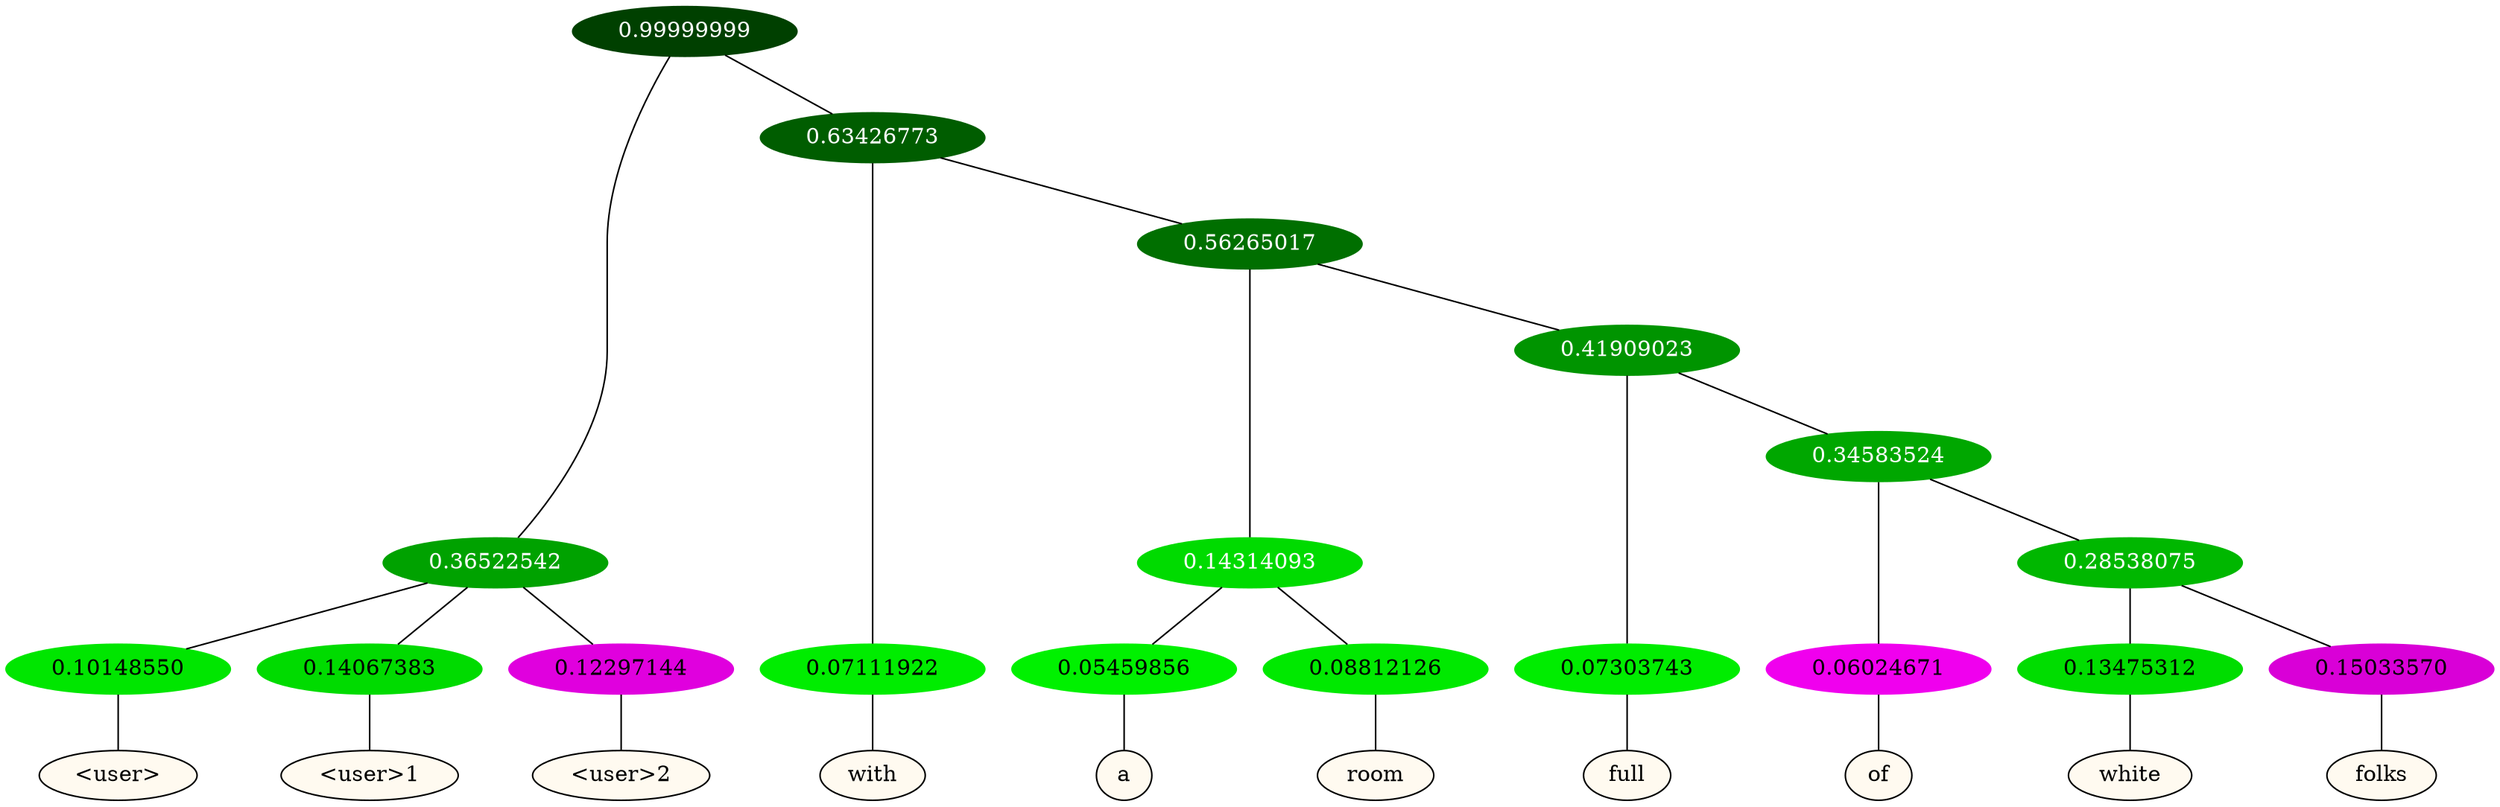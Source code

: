 graph {
	node [format=png height=0.15 nodesep=0.001 ordering=out overlap=prism overlap_scaling=0.01 ranksep=0.001 ratio=0.2 style=filled width=0.15]
	{
		rank=same
		a_w_3 [label="\<user\>" color=black fillcolor=floralwhite style="filled,solid"]
		a_w_4 [label="\<user\>1" color=black fillcolor=floralwhite style="filled,solid"]
		a_w_5 [label="\<user\>2" color=black fillcolor=floralwhite style="filled,solid"]
		a_w_6 [label=with color=black fillcolor=floralwhite style="filled,solid"]
		a_w_10 [label=a color=black fillcolor=floralwhite style="filled,solid"]
		a_w_11 [label=room color=black fillcolor=floralwhite style="filled,solid"]
		a_w_12 [label=full color=black fillcolor=floralwhite style="filled,solid"]
		a_w_14 [label=of color=black fillcolor=floralwhite style="filled,solid"]
		a_w_16 [label=white color=black fillcolor=floralwhite style="filled,solid"]
		a_w_17 [label=folks color=black fillcolor=floralwhite style="filled,solid"]
	}
	a_n_3 -- a_w_3
	a_n_4 -- a_w_4
	a_n_5 -- a_w_5
	a_n_6 -- a_w_6
	a_n_10 -- a_w_10
	a_n_11 -- a_w_11
	a_n_12 -- a_w_12
	a_n_14 -- a_w_14
	a_n_16 -- a_w_16
	a_n_17 -- a_w_17
	{
		rank=same
		a_n_3 [label=0.10148550 color="0.334 1.000 0.899" fontcolor=black]
		a_n_4 [label=0.14067383 color="0.334 1.000 0.859" fontcolor=black]
		a_n_5 [label=0.12297144 color="0.835 1.000 0.877" fontcolor=black]
		a_n_6 [label=0.07111922 color="0.334 1.000 0.929" fontcolor=black]
		a_n_10 [label=0.05459856 color="0.334 1.000 0.945" fontcolor=black]
		a_n_11 [label=0.08812126 color="0.334 1.000 0.912" fontcolor=black]
		a_n_12 [label=0.07303743 color="0.334 1.000 0.927" fontcolor=black]
		a_n_14 [label=0.06024671 color="0.835 1.000 0.940" fontcolor=black]
		a_n_16 [label=0.13475312 color="0.334 1.000 0.865" fontcolor=black]
		a_n_17 [label=0.15033570 color="0.835 1.000 0.850" fontcolor=black]
	}
	a_n_0 [label=0.99999999 color="0.334 1.000 0.250" fontcolor=grey99]
	a_n_1 [label=0.36522542 color="0.334 1.000 0.635" fontcolor=grey99]
	a_n_0 -- a_n_1
	a_n_2 [label=0.63426773 color="0.334 1.000 0.366" fontcolor=grey99]
	a_n_0 -- a_n_2
	a_n_1 -- a_n_3
	a_n_1 -- a_n_4
	a_n_1 -- a_n_5
	a_n_2 -- a_n_6
	a_n_7 [label=0.56265017 color="0.334 1.000 0.437" fontcolor=grey99]
	a_n_2 -- a_n_7
	a_n_8 [label=0.14314093 color="0.334 1.000 0.857" fontcolor=grey99]
	a_n_7 -- a_n_8
	a_n_9 [label=0.41909023 color="0.334 1.000 0.581" fontcolor=grey99]
	a_n_7 -- a_n_9
	a_n_8 -- a_n_10
	a_n_8 -- a_n_11
	a_n_9 -- a_n_12
	a_n_13 [label=0.34583524 color="0.334 1.000 0.654" fontcolor=grey99]
	a_n_9 -- a_n_13
	a_n_13 -- a_n_14
	a_n_15 [label=0.28538075 color="0.334 1.000 0.715" fontcolor=grey99]
	a_n_13 -- a_n_15
	a_n_15 -- a_n_16
	a_n_15 -- a_n_17
}

